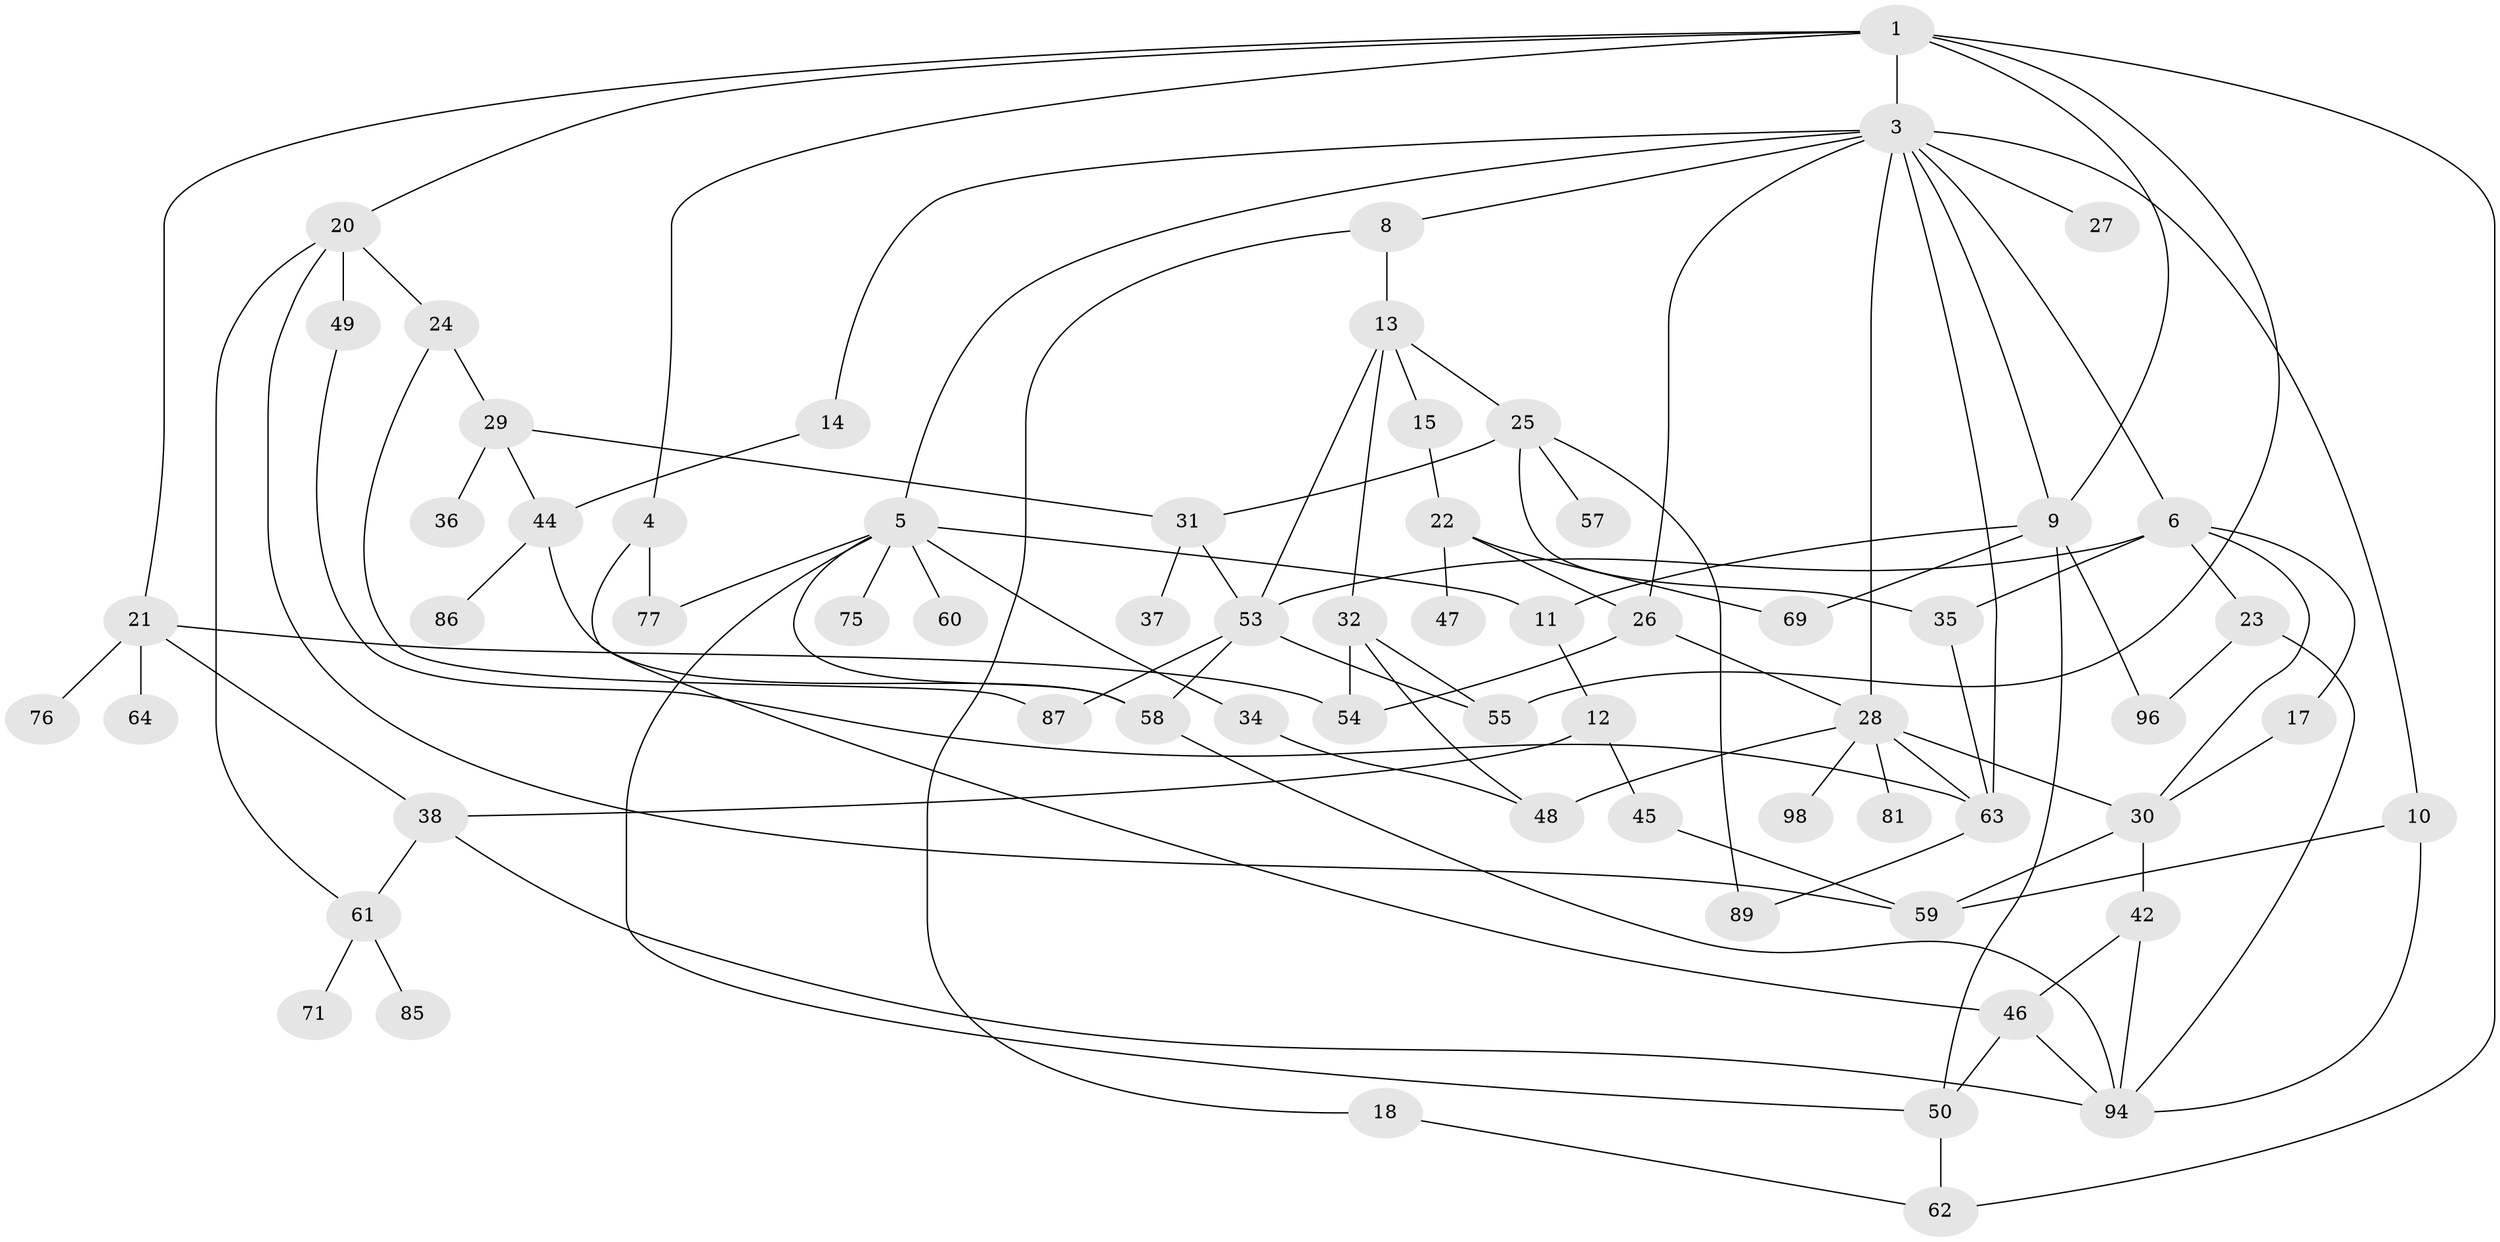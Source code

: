 // Generated by graph-tools (version 1.1) at 2025/51/02/27/25 19:51:39]
// undirected, 65 vertices, 106 edges
graph export_dot {
graph [start="1"]
  node [color=gray90,style=filled];
  1 [super="+2"];
  3 [super="+39"];
  4 [super="+19"];
  5 [super="+7"];
  6 [super="+97"];
  8;
  9 [super="+43"];
  10 [super="+41"];
  11;
  12;
  13 [super="+16"];
  14;
  15;
  17 [super="+74"];
  18 [super="+40"];
  20 [super="+72"];
  21 [super="+52"];
  22 [super="+88"];
  23 [super="+66"];
  24;
  25 [super="+33"];
  26;
  27;
  28 [super="+73"];
  29 [super="+92"];
  30 [super="+51"];
  31;
  32 [super="+83"];
  34 [super="+70"];
  35;
  36;
  37;
  38 [super="+79"];
  42 [super="+65"];
  44;
  45;
  46 [super="+56"];
  47;
  48 [super="+68"];
  49;
  50 [super="+80"];
  53 [super="+78"];
  54;
  55;
  57;
  58 [super="+90"];
  59 [super="+82"];
  60;
  61 [super="+84"];
  62;
  63 [super="+67"];
  64;
  69;
  71;
  75;
  76;
  77;
  81;
  85 [super="+93"];
  86 [super="+91"];
  87;
  89;
  94 [super="+95"];
  96;
  98;
  1 -- 21;
  1 -- 55;
  1 -- 62;
  1 -- 3;
  1 -- 4;
  1 -- 20;
  1 -- 9;
  3 -- 5;
  3 -- 6;
  3 -- 8;
  3 -- 10;
  3 -- 14;
  3 -- 26;
  3 -- 27;
  3 -- 63;
  3 -- 9;
  3 -- 28;
  4 -- 77;
  4 -- 46;
  5 -- 11;
  5 -- 34;
  5 -- 60;
  5 -- 50;
  5 -- 58;
  5 -- 75;
  5 -- 77;
  6 -- 17;
  6 -- 23;
  6 -- 53;
  6 -- 30;
  6 -- 35;
  8 -- 13;
  8 -- 18;
  9 -- 69;
  9 -- 96;
  9 -- 50;
  9 -- 11;
  10 -- 59;
  10 -- 94;
  11 -- 12;
  12 -- 38;
  12 -- 45;
  13 -- 15;
  13 -- 25;
  13 -- 32;
  13 -- 53;
  14 -- 44;
  15 -- 22;
  17 -- 30;
  18 -- 62;
  20 -- 24;
  20 -- 49;
  20 -- 61;
  20 -- 59;
  21 -- 38;
  21 -- 64;
  21 -- 76;
  21 -- 54;
  22 -- 47;
  22 -- 26;
  22 -- 69;
  23 -- 96;
  23 -- 94;
  24 -- 29;
  24 -- 87;
  25 -- 31;
  25 -- 89;
  25 -- 35;
  25 -- 57;
  26 -- 28;
  26 -- 54;
  28 -- 30;
  28 -- 48;
  28 -- 98;
  28 -- 63;
  28 -- 81;
  29 -- 36;
  29 -- 31;
  29 -- 44;
  30 -- 42;
  30 -- 59;
  31 -- 37;
  31 -- 53;
  32 -- 55;
  32 -- 48;
  32 -- 54;
  34 -- 48;
  35 -- 63;
  38 -- 61;
  38 -- 94;
  42 -- 94;
  42 -- 46;
  44 -- 86;
  44 -- 58;
  45 -- 59;
  46 -- 50;
  46 -- 94;
  49 -- 63;
  50 -- 62;
  53 -- 58;
  53 -- 55;
  53 -- 87;
  58 -- 94;
  61 -- 71;
  61 -- 85;
  63 -- 89;
}
